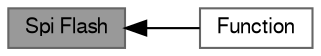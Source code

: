 digraph "Spi Flash"
{
 // LATEX_PDF_SIZE
  bgcolor="transparent";
  edge [fontname=FreeSans,fontsize=10,labelfontname=FreeSans,labelfontsize=10];
  node [fontname=FreeSans,fontsize=10,shape=box,height=0.2,width=0.4];
  rankdir=LR;
  Node1 [label="Spi Flash",height=0.2,width=0.4,color="gray40", fillcolor="grey60", style="filled", fontcolor="black",tooltip=" "];
  Node2 [label="Function",height=0.2,width=0.4,color="grey40", fillcolor="white", style="filled",URL="$group___s_p_i_f_l_a_s_h_a_p_i.html",tooltip=" "];
  Node1->Node2 [shape=plaintext, dir="back", style="solid"];
}
